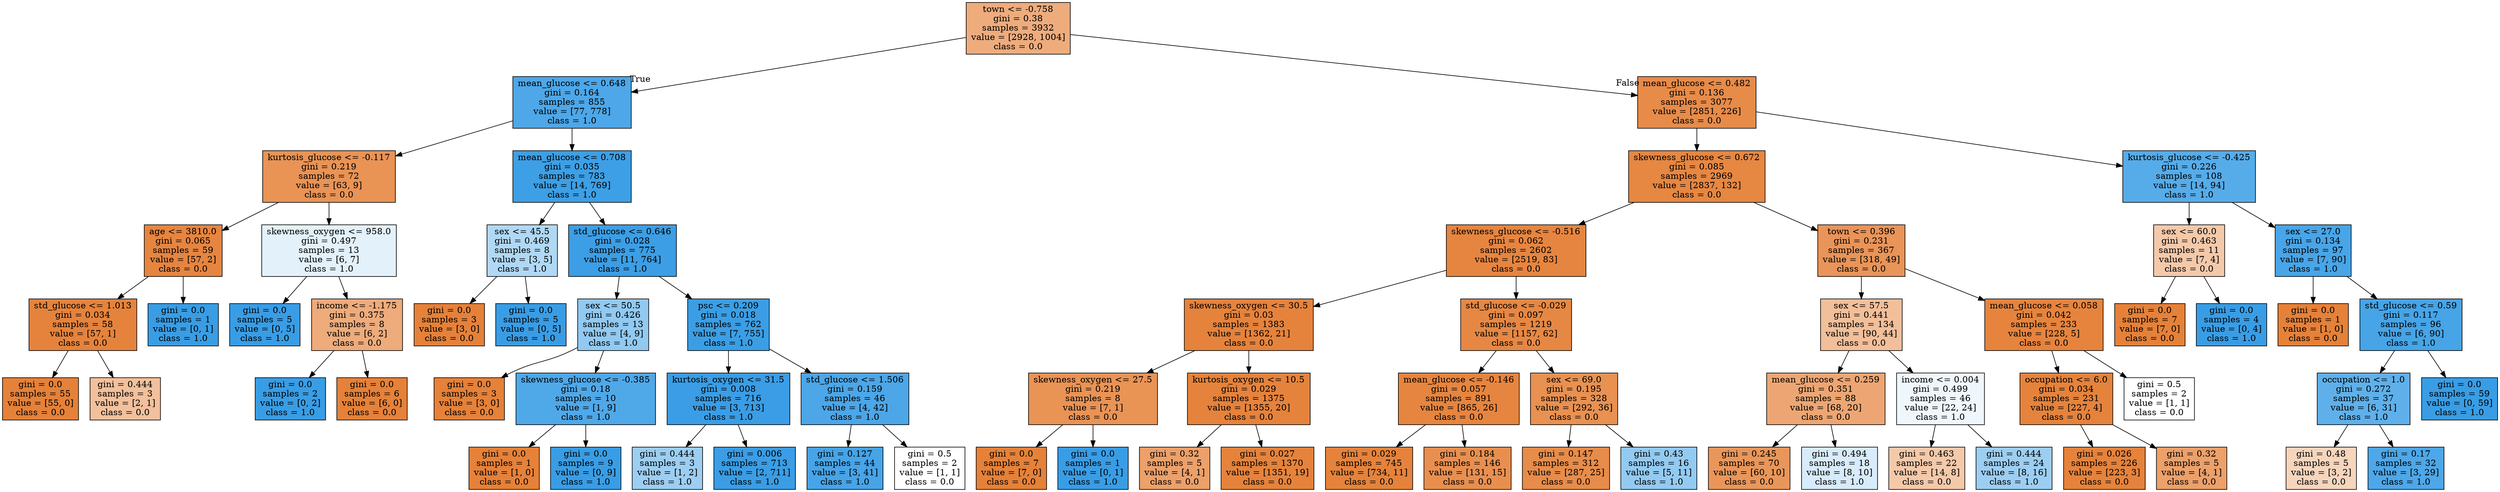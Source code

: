 digraph Tree {
node [shape=box, style="filled", color="black"] ;
0 [label="town <= -0.758\ngini = 0.38\nsamples = 3932\nvalue = [2928, 1004]\nclass = 0.0", fillcolor="#eeac7d"] ;
1 [label="mean_glucose <= 0.648\ngini = 0.164\nsamples = 855\nvalue = [77, 778]\nclass = 1.0", fillcolor="#4da7e8"] ;
0 -> 1 [labeldistance=2.5, labelangle=45, headlabel="True"] ;
2 [label="kurtosis_glucose <= -0.117\ngini = 0.219\nsamples = 72\nvalue = [63, 9]\nclass = 0.0", fillcolor="#e99355"] ;
1 -> 2 ;
3 [label="age <= 3810.0\ngini = 0.065\nsamples = 59\nvalue = [57, 2]\nclass = 0.0", fillcolor="#e68540"] ;
2 -> 3 ;
4 [label="std_glucose <= 1.013\ngini = 0.034\nsamples = 58\nvalue = [57, 1]\nclass = 0.0", fillcolor="#e5833c"] ;
3 -> 4 ;
5 [label="gini = 0.0\nsamples = 55\nvalue = [55, 0]\nclass = 0.0", fillcolor="#e58139"] ;
4 -> 5 ;
6 [label="gini = 0.444\nsamples = 3\nvalue = [2, 1]\nclass = 0.0", fillcolor="#f2c09c"] ;
4 -> 6 ;
7 [label="gini = 0.0\nsamples = 1\nvalue = [0, 1]\nclass = 1.0", fillcolor="#399de5"] ;
3 -> 7 ;
8 [label="skewness_oxygen <= 958.0\ngini = 0.497\nsamples = 13\nvalue = [6, 7]\nclass = 1.0", fillcolor="#e3f1fb"] ;
2 -> 8 ;
9 [label="gini = 0.0\nsamples = 5\nvalue = [0, 5]\nclass = 1.0", fillcolor="#399de5"] ;
8 -> 9 ;
10 [label="income <= -1.175\ngini = 0.375\nsamples = 8\nvalue = [6, 2]\nclass = 0.0", fillcolor="#eeab7b"] ;
8 -> 10 ;
11 [label="gini = 0.0\nsamples = 2\nvalue = [0, 2]\nclass = 1.0", fillcolor="#399de5"] ;
10 -> 11 ;
12 [label="gini = 0.0\nsamples = 6\nvalue = [6, 0]\nclass = 0.0", fillcolor="#e58139"] ;
10 -> 12 ;
13 [label="mean_glucose <= 0.708\ngini = 0.035\nsamples = 783\nvalue = [14, 769]\nclass = 1.0", fillcolor="#3d9fe5"] ;
1 -> 13 ;
14 [label="sex <= 45.5\ngini = 0.469\nsamples = 8\nvalue = [3, 5]\nclass = 1.0", fillcolor="#b0d8f5"] ;
13 -> 14 ;
15 [label="gini = 0.0\nsamples = 3\nvalue = [3, 0]\nclass = 0.0", fillcolor="#e58139"] ;
14 -> 15 ;
16 [label="gini = 0.0\nsamples = 5\nvalue = [0, 5]\nclass = 1.0", fillcolor="#399de5"] ;
14 -> 16 ;
17 [label="std_glucose <= 0.646\ngini = 0.028\nsamples = 775\nvalue = [11, 764]\nclass = 1.0", fillcolor="#3c9ee5"] ;
13 -> 17 ;
18 [label="sex <= 50.5\ngini = 0.426\nsamples = 13\nvalue = [4, 9]\nclass = 1.0", fillcolor="#91c9f1"] ;
17 -> 18 ;
19 [label="gini = 0.0\nsamples = 3\nvalue = [3, 0]\nclass = 0.0", fillcolor="#e58139"] ;
18 -> 19 ;
20 [label="skewness_glucose <= -0.385\ngini = 0.18\nsamples = 10\nvalue = [1, 9]\nclass = 1.0", fillcolor="#4fa8e8"] ;
18 -> 20 ;
21 [label="gini = 0.0\nsamples = 1\nvalue = [1, 0]\nclass = 0.0", fillcolor="#e58139"] ;
20 -> 21 ;
22 [label="gini = 0.0\nsamples = 9\nvalue = [0, 9]\nclass = 1.0", fillcolor="#399de5"] ;
20 -> 22 ;
23 [label="psc <= 0.209\ngini = 0.018\nsamples = 762\nvalue = [7, 755]\nclass = 1.0", fillcolor="#3b9ee5"] ;
17 -> 23 ;
24 [label="kurtosis_oxygen <= 31.5\ngini = 0.008\nsamples = 716\nvalue = [3, 713]\nclass = 1.0", fillcolor="#3a9de5"] ;
23 -> 24 ;
25 [label="gini = 0.444\nsamples = 3\nvalue = [1, 2]\nclass = 1.0", fillcolor="#9ccef2"] ;
24 -> 25 ;
26 [label="gini = 0.006\nsamples = 713\nvalue = [2, 711]\nclass = 1.0", fillcolor="#3a9de5"] ;
24 -> 26 ;
27 [label="std_glucose <= 1.506\ngini = 0.159\nsamples = 46\nvalue = [4, 42]\nclass = 1.0", fillcolor="#4ca6e7"] ;
23 -> 27 ;
28 [label="gini = 0.127\nsamples = 44\nvalue = [3, 41]\nclass = 1.0", fillcolor="#47a4e7"] ;
27 -> 28 ;
29 [label="gini = 0.5\nsamples = 2\nvalue = [1, 1]\nclass = 0.0", fillcolor="#ffffff"] ;
27 -> 29 ;
30 [label="mean_glucose <= 0.482\ngini = 0.136\nsamples = 3077\nvalue = [2851, 226]\nclass = 0.0", fillcolor="#e78b49"] ;
0 -> 30 [labeldistance=2.5, labelangle=-45, headlabel="False"] ;
31 [label="skewness_glucose <= 0.672\ngini = 0.085\nsamples = 2969\nvalue = [2837, 132]\nclass = 0.0", fillcolor="#e68742"] ;
30 -> 31 ;
32 [label="skewness_glucose <= -0.516\ngini = 0.062\nsamples = 2602\nvalue = [2519, 83]\nclass = 0.0", fillcolor="#e68540"] ;
31 -> 32 ;
33 [label="skewness_oxygen <= 30.5\ngini = 0.03\nsamples = 1383\nvalue = [1362, 21]\nclass = 0.0", fillcolor="#e5833c"] ;
32 -> 33 ;
34 [label="skewness_oxygen <= 27.5\ngini = 0.219\nsamples = 8\nvalue = [7, 1]\nclass = 0.0", fillcolor="#e99355"] ;
33 -> 34 ;
35 [label="gini = 0.0\nsamples = 7\nvalue = [7, 0]\nclass = 0.0", fillcolor="#e58139"] ;
34 -> 35 ;
36 [label="gini = 0.0\nsamples = 1\nvalue = [0, 1]\nclass = 1.0", fillcolor="#399de5"] ;
34 -> 36 ;
37 [label="kurtosis_oxygen <= 10.5\ngini = 0.029\nsamples = 1375\nvalue = [1355, 20]\nclass = 0.0", fillcolor="#e5833c"] ;
33 -> 37 ;
38 [label="gini = 0.32\nsamples = 5\nvalue = [4, 1]\nclass = 0.0", fillcolor="#eca06a"] ;
37 -> 38 ;
39 [label="gini = 0.027\nsamples = 1370\nvalue = [1351, 19]\nclass = 0.0", fillcolor="#e5833c"] ;
37 -> 39 ;
40 [label="std_glucose <= -0.029\ngini = 0.097\nsamples = 1219\nvalue = [1157, 62]\nclass = 0.0", fillcolor="#e68844"] ;
32 -> 40 ;
41 [label="mean_glucose <= -0.146\ngini = 0.057\nsamples = 891\nvalue = [865, 26]\nclass = 0.0", fillcolor="#e6853f"] ;
40 -> 41 ;
42 [label="gini = 0.029\nsamples = 745\nvalue = [734, 11]\nclass = 0.0", fillcolor="#e5833c"] ;
41 -> 42 ;
43 [label="gini = 0.184\nsamples = 146\nvalue = [131, 15]\nclass = 0.0", fillcolor="#e88f50"] ;
41 -> 43 ;
44 [label="sex <= 69.0\ngini = 0.195\nsamples = 328\nvalue = [292, 36]\nclass = 0.0", fillcolor="#e89151"] ;
40 -> 44 ;
45 [label="gini = 0.147\nsamples = 312\nvalue = [287, 25]\nclass = 0.0", fillcolor="#e78c4a"] ;
44 -> 45 ;
46 [label="gini = 0.43\nsamples = 16\nvalue = [5, 11]\nclass = 1.0", fillcolor="#93caf1"] ;
44 -> 46 ;
47 [label="town <= 0.396\ngini = 0.231\nsamples = 367\nvalue = [318, 49]\nclass = 0.0", fillcolor="#e99458"] ;
31 -> 47 ;
48 [label="sex <= 57.5\ngini = 0.441\nsamples = 134\nvalue = [90, 44]\nclass = 0.0", fillcolor="#f2bf9a"] ;
47 -> 48 ;
49 [label="mean_glucose <= 0.259\ngini = 0.351\nsamples = 88\nvalue = [68, 20]\nclass = 0.0", fillcolor="#eda673"] ;
48 -> 49 ;
50 [label="gini = 0.245\nsamples = 70\nvalue = [60, 10]\nclass = 0.0", fillcolor="#e9965a"] ;
49 -> 50 ;
51 [label="gini = 0.494\nsamples = 18\nvalue = [8, 10]\nclass = 1.0", fillcolor="#d7ebfa"] ;
49 -> 51 ;
52 [label="income <= 0.004\ngini = 0.499\nsamples = 46\nvalue = [22, 24]\nclass = 1.0", fillcolor="#eff7fd"] ;
48 -> 52 ;
53 [label="gini = 0.463\nsamples = 22\nvalue = [14, 8]\nclass = 0.0", fillcolor="#f4c9aa"] ;
52 -> 53 ;
54 [label="gini = 0.444\nsamples = 24\nvalue = [8, 16]\nclass = 1.0", fillcolor="#9ccef2"] ;
52 -> 54 ;
55 [label="mean_glucose <= 0.058\ngini = 0.042\nsamples = 233\nvalue = [228, 5]\nclass = 0.0", fillcolor="#e6843d"] ;
47 -> 55 ;
56 [label="occupation <= 6.0\ngini = 0.034\nsamples = 231\nvalue = [227, 4]\nclass = 0.0", fillcolor="#e5833c"] ;
55 -> 56 ;
57 [label="gini = 0.026\nsamples = 226\nvalue = [223, 3]\nclass = 0.0", fillcolor="#e5833c"] ;
56 -> 57 ;
58 [label="gini = 0.32\nsamples = 5\nvalue = [4, 1]\nclass = 0.0", fillcolor="#eca06a"] ;
56 -> 58 ;
59 [label="gini = 0.5\nsamples = 2\nvalue = [1, 1]\nclass = 0.0", fillcolor="#ffffff"] ;
55 -> 59 ;
60 [label="kurtosis_glucose <= -0.425\ngini = 0.226\nsamples = 108\nvalue = [14, 94]\nclass = 1.0", fillcolor="#56ace9"] ;
30 -> 60 ;
61 [label="sex <= 60.0\ngini = 0.463\nsamples = 11\nvalue = [7, 4]\nclass = 0.0", fillcolor="#f4c9aa"] ;
60 -> 61 ;
62 [label="gini = 0.0\nsamples = 7\nvalue = [7, 0]\nclass = 0.0", fillcolor="#e58139"] ;
61 -> 62 ;
63 [label="gini = 0.0\nsamples = 4\nvalue = [0, 4]\nclass = 1.0", fillcolor="#399de5"] ;
61 -> 63 ;
64 [label="sex <= 27.0\ngini = 0.134\nsamples = 97\nvalue = [7, 90]\nclass = 1.0", fillcolor="#48a5e7"] ;
60 -> 64 ;
65 [label="gini = 0.0\nsamples = 1\nvalue = [1, 0]\nclass = 0.0", fillcolor="#e58139"] ;
64 -> 65 ;
66 [label="std_glucose <= 0.59\ngini = 0.117\nsamples = 96\nvalue = [6, 90]\nclass = 1.0", fillcolor="#46a4e7"] ;
64 -> 66 ;
67 [label="occupation <= 1.0\ngini = 0.272\nsamples = 37\nvalue = [6, 31]\nclass = 1.0", fillcolor="#5fb0ea"] ;
66 -> 67 ;
68 [label="gini = 0.48\nsamples = 5\nvalue = [3, 2]\nclass = 0.0", fillcolor="#f6d5bd"] ;
67 -> 68 ;
69 [label="gini = 0.17\nsamples = 32\nvalue = [3, 29]\nclass = 1.0", fillcolor="#4da7e8"] ;
67 -> 69 ;
70 [label="gini = 0.0\nsamples = 59\nvalue = [0, 59]\nclass = 1.0", fillcolor="#399de5"] ;
66 -> 70 ;
}